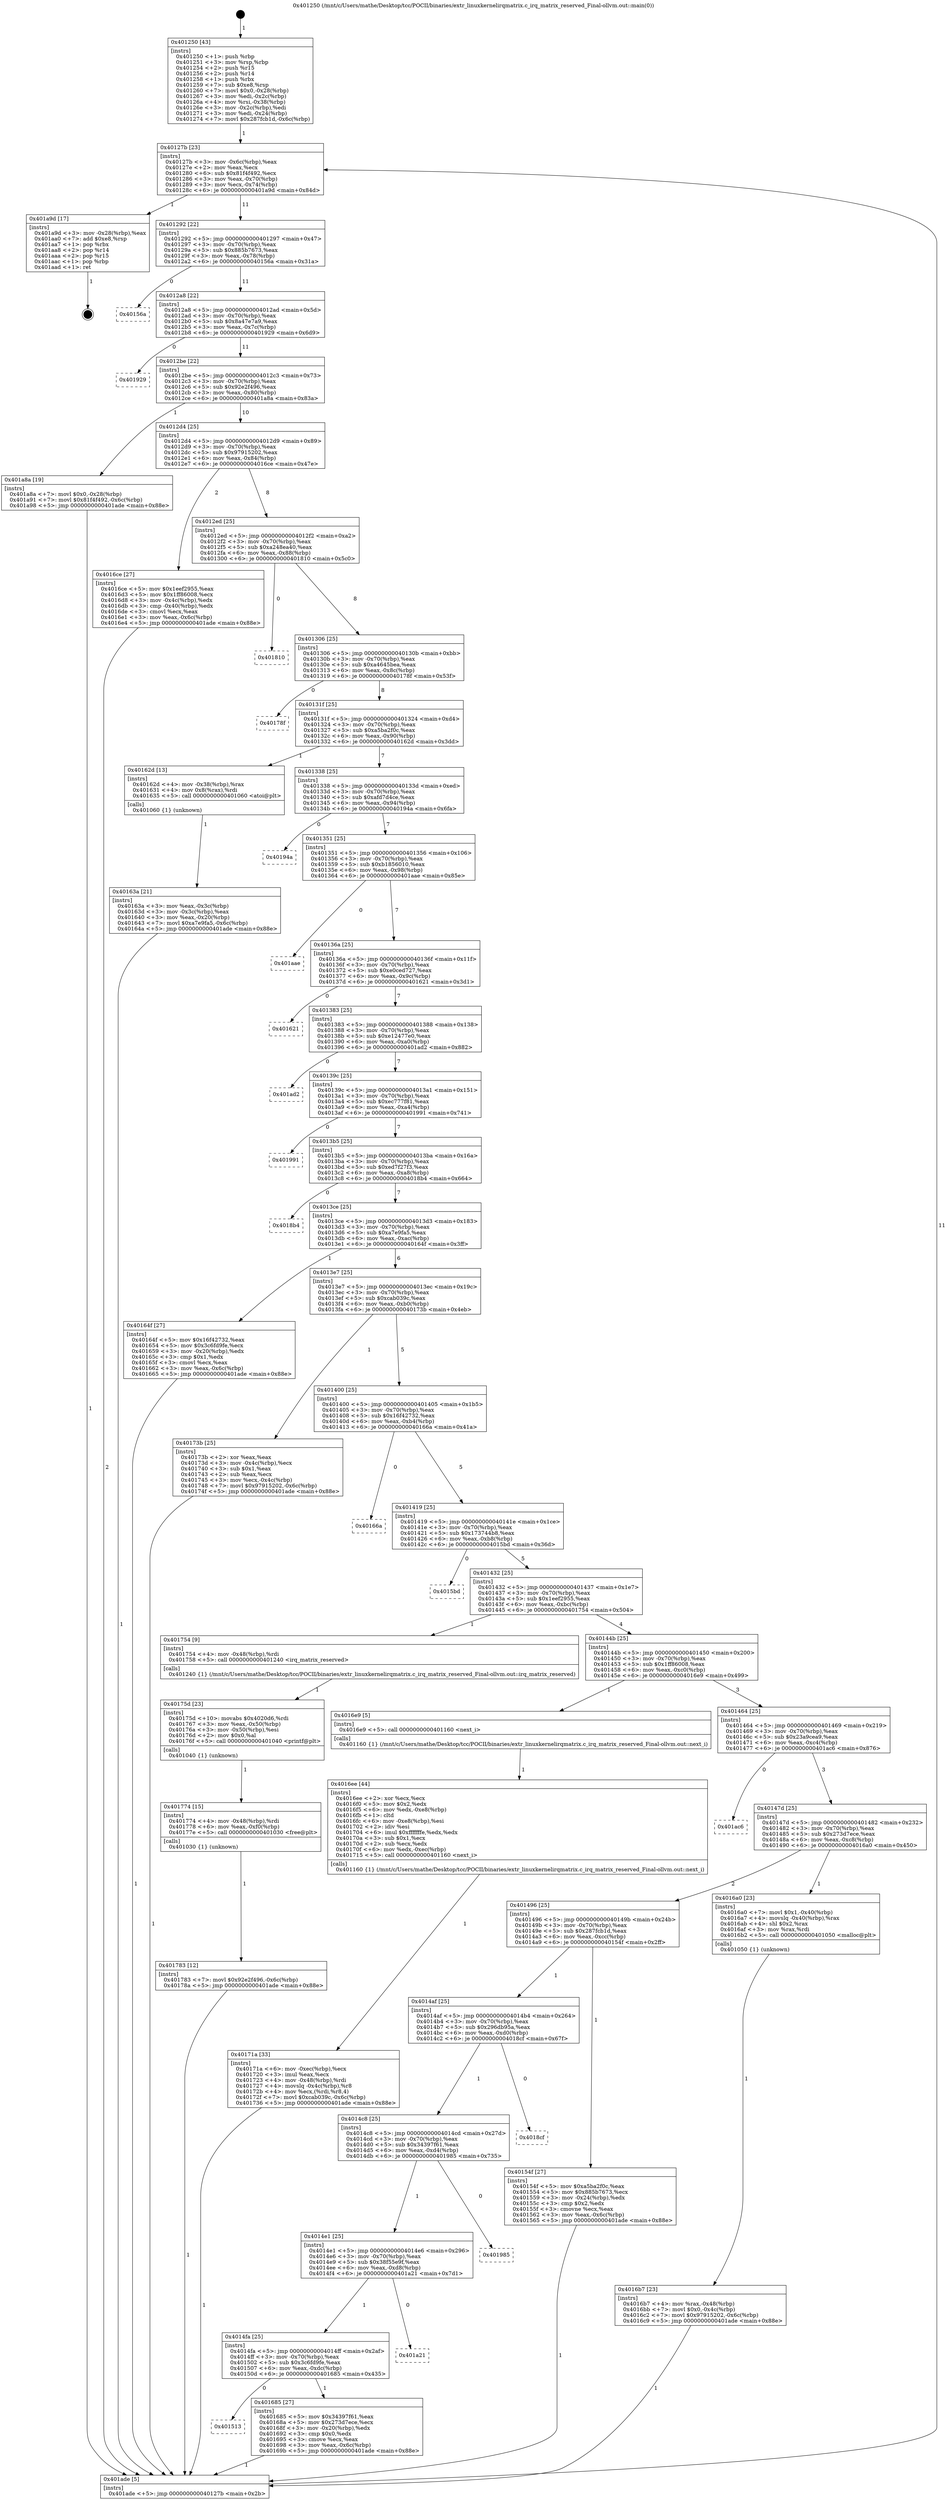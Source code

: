 digraph "0x401250" {
  label = "0x401250 (/mnt/c/Users/mathe/Desktop/tcc/POCII/binaries/extr_linuxkernelirqmatrix.c_irq_matrix_reserved_Final-ollvm.out::main(0))"
  labelloc = "t"
  node[shape=record]

  Entry [label="",width=0.3,height=0.3,shape=circle,fillcolor=black,style=filled]
  "0x40127b" [label="{
     0x40127b [23]\l
     | [instrs]\l
     &nbsp;&nbsp;0x40127b \<+3\>: mov -0x6c(%rbp),%eax\l
     &nbsp;&nbsp;0x40127e \<+2\>: mov %eax,%ecx\l
     &nbsp;&nbsp;0x401280 \<+6\>: sub $0x81f4f492,%ecx\l
     &nbsp;&nbsp;0x401286 \<+3\>: mov %eax,-0x70(%rbp)\l
     &nbsp;&nbsp;0x401289 \<+3\>: mov %ecx,-0x74(%rbp)\l
     &nbsp;&nbsp;0x40128c \<+6\>: je 0000000000401a9d \<main+0x84d\>\l
  }"]
  "0x401a9d" [label="{
     0x401a9d [17]\l
     | [instrs]\l
     &nbsp;&nbsp;0x401a9d \<+3\>: mov -0x28(%rbp),%eax\l
     &nbsp;&nbsp;0x401aa0 \<+7\>: add $0xe8,%rsp\l
     &nbsp;&nbsp;0x401aa7 \<+1\>: pop %rbx\l
     &nbsp;&nbsp;0x401aa8 \<+2\>: pop %r14\l
     &nbsp;&nbsp;0x401aaa \<+2\>: pop %r15\l
     &nbsp;&nbsp;0x401aac \<+1\>: pop %rbp\l
     &nbsp;&nbsp;0x401aad \<+1\>: ret\l
  }"]
  "0x401292" [label="{
     0x401292 [22]\l
     | [instrs]\l
     &nbsp;&nbsp;0x401292 \<+5\>: jmp 0000000000401297 \<main+0x47\>\l
     &nbsp;&nbsp;0x401297 \<+3\>: mov -0x70(%rbp),%eax\l
     &nbsp;&nbsp;0x40129a \<+5\>: sub $0x885b7673,%eax\l
     &nbsp;&nbsp;0x40129f \<+3\>: mov %eax,-0x78(%rbp)\l
     &nbsp;&nbsp;0x4012a2 \<+6\>: je 000000000040156a \<main+0x31a\>\l
  }"]
  Exit [label="",width=0.3,height=0.3,shape=circle,fillcolor=black,style=filled,peripheries=2]
  "0x40156a" [label="{
     0x40156a\l
  }", style=dashed]
  "0x4012a8" [label="{
     0x4012a8 [22]\l
     | [instrs]\l
     &nbsp;&nbsp;0x4012a8 \<+5\>: jmp 00000000004012ad \<main+0x5d\>\l
     &nbsp;&nbsp;0x4012ad \<+3\>: mov -0x70(%rbp),%eax\l
     &nbsp;&nbsp;0x4012b0 \<+5\>: sub $0x8a47e7a9,%eax\l
     &nbsp;&nbsp;0x4012b5 \<+3\>: mov %eax,-0x7c(%rbp)\l
     &nbsp;&nbsp;0x4012b8 \<+6\>: je 0000000000401929 \<main+0x6d9\>\l
  }"]
  "0x401783" [label="{
     0x401783 [12]\l
     | [instrs]\l
     &nbsp;&nbsp;0x401783 \<+7\>: movl $0x92e2f496,-0x6c(%rbp)\l
     &nbsp;&nbsp;0x40178a \<+5\>: jmp 0000000000401ade \<main+0x88e\>\l
  }"]
  "0x401929" [label="{
     0x401929\l
  }", style=dashed]
  "0x4012be" [label="{
     0x4012be [22]\l
     | [instrs]\l
     &nbsp;&nbsp;0x4012be \<+5\>: jmp 00000000004012c3 \<main+0x73\>\l
     &nbsp;&nbsp;0x4012c3 \<+3\>: mov -0x70(%rbp),%eax\l
     &nbsp;&nbsp;0x4012c6 \<+5\>: sub $0x92e2f496,%eax\l
     &nbsp;&nbsp;0x4012cb \<+3\>: mov %eax,-0x80(%rbp)\l
     &nbsp;&nbsp;0x4012ce \<+6\>: je 0000000000401a8a \<main+0x83a\>\l
  }"]
  "0x401774" [label="{
     0x401774 [15]\l
     | [instrs]\l
     &nbsp;&nbsp;0x401774 \<+4\>: mov -0x48(%rbp),%rdi\l
     &nbsp;&nbsp;0x401778 \<+6\>: mov %eax,-0xf0(%rbp)\l
     &nbsp;&nbsp;0x40177e \<+5\>: call 0000000000401030 \<free@plt\>\l
     | [calls]\l
     &nbsp;&nbsp;0x401030 \{1\} (unknown)\l
  }"]
  "0x401a8a" [label="{
     0x401a8a [19]\l
     | [instrs]\l
     &nbsp;&nbsp;0x401a8a \<+7\>: movl $0x0,-0x28(%rbp)\l
     &nbsp;&nbsp;0x401a91 \<+7\>: movl $0x81f4f492,-0x6c(%rbp)\l
     &nbsp;&nbsp;0x401a98 \<+5\>: jmp 0000000000401ade \<main+0x88e\>\l
  }"]
  "0x4012d4" [label="{
     0x4012d4 [25]\l
     | [instrs]\l
     &nbsp;&nbsp;0x4012d4 \<+5\>: jmp 00000000004012d9 \<main+0x89\>\l
     &nbsp;&nbsp;0x4012d9 \<+3\>: mov -0x70(%rbp),%eax\l
     &nbsp;&nbsp;0x4012dc \<+5\>: sub $0x97915202,%eax\l
     &nbsp;&nbsp;0x4012e1 \<+6\>: mov %eax,-0x84(%rbp)\l
     &nbsp;&nbsp;0x4012e7 \<+6\>: je 00000000004016ce \<main+0x47e\>\l
  }"]
  "0x40175d" [label="{
     0x40175d [23]\l
     | [instrs]\l
     &nbsp;&nbsp;0x40175d \<+10\>: movabs $0x4020d6,%rdi\l
     &nbsp;&nbsp;0x401767 \<+3\>: mov %eax,-0x50(%rbp)\l
     &nbsp;&nbsp;0x40176a \<+3\>: mov -0x50(%rbp),%esi\l
     &nbsp;&nbsp;0x40176d \<+2\>: mov $0x0,%al\l
     &nbsp;&nbsp;0x40176f \<+5\>: call 0000000000401040 \<printf@plt\>\l
     | [calls]\l
     &nbsp;&nbsp;0x401040 \{1\} (unknown)\l
  }"]
  "0x4016ce" [label="{
     0x4016ce [27]\l
     | [instrs]\l
     &nbsp;&nbsp;0x4016ce \<+5\>: mov $0x1eef2955,%eax\l
     &nbsp;&nbsp;0x4016d3 \<+5\>: mov $0x1ff86008,%ecx\l
     &nbsp;&nbsp;0x4016d8 \<+3\>: mov -0x4c(%rbp),%edx\l
     &nbsp;&nbsp;0x4016db \<+3\>: cmp -0x40(%rbp),%edx\l
     &nbsp;&nbsp;0x4016de \<+3\>: cmovl %ecx,%eax\l
     &nbsp;&nbsp;0x4016e1 \<+3\>: mov %eax,-0x6c(%rbp)\l
     &nbsp;&nbsp;0x4016e4 \<+5\>: jmp 0000000000401ade \<main+0x88e\>\l
  }"]
  "0x4012ed" [label="{
     0x4012ed [25]\l
     | [instrs]\l
     &nbsp;&nbsp;0x4012ed \<+5\>: jmp 00000000004012f2 \<main+0xa2\>\l
     &nbsp;&nbsp;0x4012f2 \<+3\>: mov -0x70(%rbp),%eax\l
     &nbsp;&nbsp;0x4012f5 \<+5\>: sub $0xa248ea40,%eax\l
     &nbsp;&nbsp;0x4012fa \<+6\>: mov %eax,-0x88(%rbp)\l
     &nbsp;&nbsp;0x401300 \<+6\>: je 0000000000401810 \<main+0x5c0\>\l
  }"]
  "0x40171a" [label="{
     0x40171a [33]\l
     | [instrs]\l
     &nbsp;&nbsp;0x40171a \<+6\>: mov -0xec(%rbp),%ecx\l
     &nbsp;&nbsp;0x401720 \<+3\>: imul %eax,%ecx\l
     &nbsp;&nbsp;0x401723 \<+4\>: mov -0x48(%rbp),%rdi\l
     &nbsp;&nbsp;0x401727 \<+4\>: movslq -0x4c(%rbp),%r8\l
     &nbsp;&nbsp;0x40172b \<+4\>: mov %ecx,(%rdi,%r8,4)\l
     &nbsp;&nbsp;0x40172f \<+7\>: movl $0xcab039c,-0x6c(%rbp)\l
     &nbsp;&nbsp;0x401736 \<+5\>: jmp 0000000000401ade \<main+0x88e\>\l
  }"]
  "0x401810" [label="{
     0x401810\l
  }", style=dashed]
  "0x401306" [label="{
     0x401306 [25]\l
     | [instrs]\l
     &nbsp;&nbsp;0x401306 \<+5\>: jmp 000000000040130b \<main+0xbb\>\l
     &nbsp;&nbsp;0x40130b \<+3\>: mov -0x70(%rbp),%eax\l
     &nbsp;&nbsp;0x40130e \<+5\>: sub $0xa4645bea,%eax\l
     &nbsp;&nbsp;0x401313 \<+6\>: mov %eax,-0x8c(%rbp)\l
     &nbsp;&nbsp;0x401319 \<+6\>: je 000000000040178f \<main+0x53f\>\l
  }"]
  "0x4016ee" [label="{
     0x4016ee [44]\l
     | [instrs]\l
     &nbsp;&nbsp;0x4016ee \<+2\>: xor %ecx,%ecx\l
     &nbsp;&nbsp;0x4016f0 \<+5\>: mov $0x2,%edx\l
     &nbsp;&nbsp;0x4016f5 \<+6\>: mov %edx,-0xe8(%rbp)\l
     &nbsp;&nbsp;0x4016fb \<+1\>: cltd\l
     &nbsp;&nbsp;0x4016fc \<+6\>: mov -0xe8(%rbp),%esi\l
     &nbsp;&nbsp;0x401702 \<+2\>: idiv %esi\l
     &nbsp;&nbsp;0x401704 \<+6\>: imul $0xfffffffe,%edx,%edx\l
     &nbsp;&nbsp;0x40170a \<+3\>: sub $0x1,%ecx\l
     &nbsp;&nbsp;0x40170d \<+2\>: sub %ecx,%edx\l
     &nbsp;&nbsp;0x40170f \<+6\>: mov %edx,-0xec(%rbp)\l
     &nbsp;&nbsp;0x401715 \<+5\>: call 0000000000401160 \<next_i\>\l
     | [calls]\l
     &nbsp;&nbsp;0x401160 \{1\} (/mnt/c/Users/mathe/Desktop/tcc/POCII/binaries/extr_linuxkernelirqmatrix.c_irq_matrix_reserved_Final-ollvm.out::next_i)\l
  }"]
  "0x40178f" [label="{
     0x40178f\l
  }", style=dashed]
  "0x40131f" [label="{
     0x40131f [25]\l
     | [instrs]\l
     &nbsp;&nbsp;0x40131f \<+5\>: jmp 0000000000401324 \<main+0xd4\>\l
     &nbsp;&nbsp;0x401324 \<+3\>: mov -0x70(%rbp),%eax\l
     &nbsp;&nbsp;0x401327 \<+5\>: sub $0xa5ba2f0c,%eax\l
     &nbsp;&nbsp;0x40132c \<+6\>: mov %eax,-0x90(%rbp)\l
     &nbsp;&nbsp;0x401332 \<+6\>: je 000000000040162d \<main+0x3dd\>\l
  }"]
  "0x4016b7" [label="{
     0x4016b7 [23]\l
     | [instrs]\l
     &nbsp;&nbsp;0x4016b7 \<+4\>: mov %rax,-0x48(%rbp)\l
     &nbsp;&nbsp;0x4016bb \<+7\>: movl $0x0,-0x4c(%rbp)\l
     &nbsp;&nbsp;0x4016c2 \<+7\>: movl $0x97915202,-0x6c(%rbp)\l
     &nbsp;&nbsp;0x4016c9 \<+5\>: jmp 0000000000401ade \<main+0x88e\>\l
  }"]
  "0x40162d" [label="{
     0x40162d [13]\l
     | [instrs]\l
     &nbsp;&nbsp;0x40162d \<+4\>: mov -0x38(%rbp),%rax\l
     &nbsp;&nbsp;0x401631 \<+4\>: mov 0x8(%rax),%rdi\l
     &nbsp;&nbsp;0x401635 \<+5\>: call 0000000000401060 \<atoi@plt\>\l
     | [calls]\l
     &nbsp;&nbsp;0x401060 \{1\} (unknown)\l
  }"]
  "0x401338" [label="{
     0x401338 [25]\l
     | [instrs]\l
     &nbsp;&nbsp;0x401338 \<+5\>: jmp 000000000040133d \<main+0xed\>\l
     &nbsp;&nbsp;0x40133d \<+3\>: mov -0x70(%rbp),%eax\l
     &nbsp;&nbsp;0x401340 \<+5\>: sub $0xafd7d4ce,%eax\l
     &nbsp;&nbsp;0x401345 \<+6\>: mov %eax,-0x94(%rbp)\l
     &nbsp;&nbsp;0x40134b \<+6\>: je 000000000040194a \<main+0x6fa\>\l
  }"]
  "0x401513" [label="{
     0x401513\l
  }", style=dashed]
  "0x40194a" [label="{
     0x40194a\l
  }", style=dashed]
  "0x401351" [label="{
     0x401351 [25]\l
     | [instrs]\l
     &nbsp;&nbsp;0x401351 \<+5\>: jmp 0000000000401356 \<main+0x106\>\l
     &nbsp;&nbsp;0x401356 \<+3\>: mov -0x70(%rbp),%eax\l
     &nbsp;&nbsp;0x401359 \<+5\>: sub $0xb1856010,%eax\l
     &nbsp;&nbsp;0x40135e \<+6\>: mov %eax,-0x98(%rbp)\l
     &nbsp;&nbsp;0x401364 \<+6\>: je 0000000000401aae \<main+0x85e\>\l
  }"]
  "0x401685" [label="{
     0x401685 [27]\l
     | [instrs]\l
     &nbsp;&nbsp;0x401685 \<+5\>: mov $0x34397f61,%eax\l
     &nbsp;&nbsp;0x40168a \<+5\>: mov $0x273d7ece,%ecx\l
     &nbsp;&nbsp;0x40168f \<+3\>: mov -0x20(%rbp),%edx\l
     &nbsp;&nbsp;0x401692 \<+3\>: cmp $0x0,%edx\l
     &nbsp;&nbsp;0x401695 \<+3\>: cmove %ecx,%eax\l
     &nbsp;&nbsp;0x401698 \<+3\>: mov %eax,-0x6c(%rbp)\l
     &nbsp;&nbsp;0x40169b \<+5\>: jmp 0000000000401ade \<main+0x88e\>\l
  }"]
  "0x401aae" [label="{
     0x401aae\l
  }", style=dashed]
  "0x40136a" [label="{
     0x40136a [25]\l
     | [instrs]\l
     &nbsp;&nbsp;0x40136a \<+5\>: jmp 000000000040136f \<main+0x11f\>\l
     &nbsp;&nbsp;0x40136f \<+3\>: mov -0x70(%rbp),%eax\l
     &nbsp;&nbsp;0x401372 \<+5\>: sub $0xe0ced727,%eax\l
     &nbsp;&nbsp;0x401377 \<+6\>: mov %eax,-0x9c(%rbp)\l
     &nbsp;&nbsp;0x40137d \<+6\>: je 0000000000401621 \<main+0x3d1\>\l
  }"]
  "0x4014fa" [label="{
     0x4014fa [25]\l
     | [instrs]\l
     &nbsp;&nbsp;0x4014fa \<+5\>: jmp 00000000004014ff \<main+0x2af\>\l
     &nbsp;&nbsp;0x4014ff \<+3\>: mov -0x70(%rbp),%eax\l
     &nbsp;&nbsp;0x401502 \<+5\>: sub $0x3c6fd9fe,%eax\l
     &nbsp;&nbsp;0x401507 \<+6\>: mov %eax,-0xdc(%rbp)\l
     &nbsp;&nbsp;0x40150d \<+6\>: je 0000000000401685 \<main+0x435\>\l
  }"]
  "0x401621" [label="{
     0x401621\l
  }", style=dashed]
  "0x401383" [label="{
     0x401383 [25]\l
     | [instrs]\l
     &nbsp;&nbsp;0x401383 \<+5\>: jmp 0000000000401388 \<main+0x138\>\l
     &nbsp;&nbsp;0x401388 \<+3\>: mov -0x70(%rbp),%eax\l
     &nbsp;&nbsp;0x40138b \<+5\>: sub $0xe12477e0,%eax\l
     &nbsp;&nbsp;0x401390 \<+6\>: mov %eax,-0xa0(%rbp)\l
     &nbsp;&nbsp;0x401396 \<+6\>: je 0000000000401ad2 \<main+0x882\>\l
  }"]
  "0x401a21" [label="{
     0x401a21\l
  }", style=dashed]
  "0x401ad2" [label="{
     0x401ad2\l
  }", style=dashed]
  "0x40139c" [label="{
     0x40139c [25]\l
     | [instrs]\l
     &nbsp;&nbsp;0x40139c \<+5\>: jmp 00000000004013a1 \<main+0x151\>\l
     &nbsp;&nbsp;0x4013a1 \<+3\>: mov -0x70(%rbp),%eax\l
     &nbsp;&nbsp;0x4013a4 \<+5\>: sub $0xec777f81,%eax\l
     &nbsp;&nbsp;0x4013a9 \<+6\>: mov %eax,-0xa4(%rbp)\l
     &nbsp;&nbsp;0x4013af \<+6\>: je 0000000000401991 \<main+0x741\>\l
  }"]
  "0x4014e1" [label="{
     0x4014e1 [25]\l
     | [instrs]\l
     &nbsp;&nbsp;0x4014e1 \<+5\>: jmp 00000000004014e6 \<main+0x296\>\l
     &nbsp;&nbsp;0x4014e6 \<+3\>: mov -0x70(%rbp),%eax\l
     &nbsp;&nbsp;0x4014e9 \<+5\>: sub $0x38f55e9f,%eax\l
     &nbsp;&nbsp;0x4014ee \<+6\>: mov %eax,-0xd8(%rbp)\l
     &nbsp;&nbsp;0x4014f4 \<+6\>: je 0000000000401a21 \<main+0x7d1\>\l
  }"]
  "0x401991" [label="{
     0x401991\l
  }", style=dashed]
  "0x4013b5" [label="{
     0x4013b5 [25]\l
     | [instrs]\l
     &nbsp;&nbsp;0x4013b5 \<+5\>: jmp 00000000004013ba \<main+0x16a\>\l
     &nbsp;&nbsp;0x4013ba \<+3\>: mov -0x70(%rbp),%eax\l
     &nbsp;&nbsp;0x4013bd \<+5\>: sub $0xed7f27f3,%eax\l
     &nbsp;&nbsp;0x4013c2 \<+6\>: mov %eax,-0xa8(%rbp)\l
     &nbsp;&nbsp;0x4013c8 \<+6\>: je 00000000004018b4 \<main+0x664\>\l
  }"]
  "0x401985" [label="{
     0x401985\l
  }", style=dashed]
  "0x4018b4" [label="{
     0x4018b4\l
  }", style=dashed]
  "0x4013ce" [label="{
     0x4013ce [25]\l
     | [instrs]\l
     &nbsp;&nbsp;0x4013ce \<+5\>: jmp 00000000004013d3 \<main+0x183\>\l
     &nbsp;&nbsp;0x4013d3 \<+3\>: mov -0x70(%rbp),%eax\l
     &nbsp;&nbsp;0x4013d6 \<+5\>: sub $0xa7e9fa5,%eax\l
     &nbsp;&nbsp;0x4013db \<+6\>: mov %eax,-0xac(%rbp)\l
     &nbsp;&nbsp;0x4013e1 \<+6\>: je 000000000040164f \<main+0x3ff\>\l
  }"]
  "0x4014c8" [label="{
     0x4014c8 [25]\l
     | [instrs]\l
     &nbsp;&nbsp;0x4014c8 \<+5\>: jmp 00000000004014cd \<main+0x27d\>\l
     &nbsp;&nbsp;0x4014cd \<+3\>: mov -0x70(%rbp),%eax\l
     &nbsp;&nbsp;0x4014d0 \<+5\>: sub $0x34397f61,%eax\l
     &nbsp;&nbsp;0x4014d5 \<+6\>: mov %eax,-0xd4(%rbp)\l
     &nbsp;&nbsp;0x4014db \<+6\>: je 0000000000401985 \<main+0x735\>\l
  }"]
  "0x40164f" [label="{
     0x40164f [27]\l
     | [instrs]\l
     &nbsp;&nbsp;0x40164f \<+5\>: mov $0x16f42732,%eax\l
     &nbsp;&nbsp;0x401654 \<+5\>: mov $0x3c6fd9fe,%ecx\l
     &nbsp;&nbsp;0x401659 \<+3\>: mov -0x20(%rbp),%edx\l
     &nbsp;&nbsp;0x40165c \<+3\>: cmp $0x1,%edx\l
     &nbsp;&nbsp;0x40165f \<+3\>: cmovl %ecx,%eax\l
     &nbsp;&nbsp;0x401662 \<+3\>: mov %eax,-0x6c(%rbp)\l
     &nbsp;&nbsp;0x401665 \<+5\>: jmp 0000000000401ade \<main+0x88e\>\l
  }"]
  "0x4013e7" [label="{
     0x4013e7 [25]\l
     | [instrs]\l
     &nbsp;&nbsp;0x4013e7 \<+5\>: jmp 00000000004013ec \<main+0x19c\>\l
     &nbsp;&nbsp;0x4013ec \<+3\>: mov -0x70(%rbp),%eax\l
     &nbsp;&nbsp;0x4013ef \<+5\>: sub $0xcab039c,%eax\l
     &nbsp;&nbsp;0x4013f4 \<+6\>: mov %eax,-0xb0(%rbp)\l
     &nbsp;&nbsp;0x4013fa \<+6\>: je 000000000040173b \<main+0x4eb\>\l
  }"]
  "0x4018cf" [label="{
     0x4018cf\l
  }", style=dashed]
  "0x40173b" [label="{
     0x40173b [25]\l
     | [instrs]\l
     &nbsp;&nbsp;0x40173b \<+2\>: xor %eax,%eax\l
     &nbsp;&nbsp;0x40173d \<+3\>: mov -0x4c(%rbp),%ecx\l
     &nbsp;&nbsp;0x401740 \<+3\>: sub $0x1,%eax\l
     &nbsp;&nbsp;0x401743 \<+2\>: sub %eax,%ecx\l
     &nbsp;&nbsp;0x401745 \<+3\>: mov %ecx,-0x4c(%rbp)\l
     &nbsp;&nbsp;0x401748 \<+7\>: movl $0x97915202,-0x6c(%rbp)\l
     &nbsp;&nbsp;0x40174f \<+5\>: jmp 0000000000401ade \<main+0x88e\>\l
  }"]
  "0x401400" [label="{
     0x401400 [25]\l
     | [instrs]\l
     &nbsp;&nbsp;0x401400 \<+5\>: jmp 0000000000401405 \<main+0x1b5\>\l
     &nbsp;&nbsp;0x401405 \<+3\>: mov -0x70(%rbp),%eax\l
     &nbsp;&nbsp;0x401408 \<+5\>: sub $0x16f42732,%eax\l
     &nbsp;&nbsp;0x40140d \<+6\>: mov %eax,-0xb4(%rbp)\l
     &nbsp;&nbsp;0x401413 \<+6\>: je 000000000040166a \<main+0x41a\>\l
  }"]
  "0x40163a" [label="{
     0x40163a [21]\l
     | [instrs]\l
     &nbsp;&nbsp;0x40163a \<+3\>: mov %eax,-0x3c(%rbp)\l
     &nbsp;&nbsp;0x40163d \<+3\>: mov -0x3c(%rbp),%eax\l
     &nbsp;&nbsp;0x401640 \<+3\>: mov %eax,-0x20(%rbp)\l
     &nbsp;&nbsp;0x401643 \<+7\>: movl $0xa7e9fa5,-0x6c(%rbp)\l
     &nbsp;&nbsp;0x40164a \<+5\>: jmp 0000000000401ade \<main+0x88e\>\l
  }"]
  "0x40166a" [label="{
     0x40166a\l
  }", style=dashed]
  "0x401419" [label="{
     0x401419 [25]\l
     | [instrs]\l
     &nbsp;&nbsp;0x401419 \<+5\>: jmp 000000000040141e \<main+0x1ce\>\l
     &nbsp;&nbsp;0x40141e \<+3\>: mov -0x70(%rbp),%eax\l
     &nbsp;&nbsp;0x401421 \<+5\>: sub $0x173744b8,%eax\l
     &nbsp;&nbsp;0x401426 \<+6\>: mov %eax,-0xb8(%rbp)\l
     &nbsp;&nbsp;0x40142c \<+6\>: je 00000000004015bd \<main+0x36d\>\l
  }"]
  "0x401250" [label="{
     0x401250 [43]\l
     | [instrs]\l
     &nbsp;&nbsp;0x401250 \<+1\>: push %rbp\l
     &nbsp;&nbsp;0x401251 \<+3\>: mov %rsp,%rbp\l
     &nbsp;&nbsp;0x401254 \<+2\>: push %r15\l
     &nbsp;&nbsp;0x401256 \<+2\>: push %r14\l
     &nbsp;&nbsp;0x401258 \<+1\>: push %rbx\l
     &nbsp;&nbsp;0x401259 \<+7\>: sub $0xe8,%rsp\l
     &nbsp;&nbsp;0x401260 \<+7\>: movl $0x0,-0x28(%rbp)\l
     &nbsp;&nbsp;0x401267 \<+3\>: mov %edi,-0x2c(%rbp)\l
     &nbsp;&nbsp;0x40126a \<+4\>: mov %rsi,-0x38(%rbp)\l
     &nbsp;&nbsp;0x40126e \<+3\>: mov -0x2c(%rbp),%edi\l
     &nbsp;&nbsp;0x401271 \<+3\>: mov %edi,-0x24(%rbp)\l
     &nbsp;&nbsp;0x401274 \<+7\>: movl $0x287fcb1d,-0x6c(%rbp)\l
  }"]
  "0x4015bd" [label="{
     0x4015bd\l
  }", style=dashed]
  "0x401432" [label="{
     0x401432 [25]\l
     | [instrs]\l
     &nbsp;&nbsp;0x401432 \<+5\>: jmp 0000000000401437 \<main+0x1e7\>\l
     &nbsp;&nbsp;0x401437 \<+3\>: mov -0x70(%rbp),%eax\l
     &nbsp;&nbsp;0x40143a \<+5\>: sub $0x1eef2955,%eax\l
     &nbsp;&nbsp;0x40143f \<+6\>: mov %eax,-0xbc(%rbp)\l
     &nbsp;&nbsp;0x401445 \<+6\>: je 0000000000401754 \<main+0x504\>\l
  }"]
  "0x401ade" [label="{
     0x401ade [5]\l
     | [instrs]\l
     &nbsp;&nbsp;0x401ade \<+5\>: jmp 000000000040127b \<main+0x2b\>\l
  }"]
  "0x401754" [label="{
     0x401754 [9]\l
     | [instrs]\l
     &nbsp;&nbsp;0x401754 \<+4\>: mov -0x48(%rbp),%rdi\l
     &nbsp;&nbsp;0x401758 \<+5\>: call 0000000000401240 \<irq_matrix_reserved\>\l
     | [calls]\l
     &nbsp;&nbsp;0x401240 \{1\} (/mnt/c/Users/mathe/Desktop/tcc/POCII/binaries/extr_linuxkernelirqmatrix.c_irq_matrix_reserved_Final-ollvm.out::irq_matrix_reserved)\l
  }"]
  "0x40144b" [label="{
     0x40144b [25]\l
     | [instrs]\l
     &nbsp;&nbsp;0x40144b \<+5\>: jmp 0000000000401450 \<main+0x200\>\l
     &nbsp;&nbsp;0x401450 \<+3\>: mov -0x70(%rbp),%eax\l
     &nbsp;&nbsp;0x401453 \<+5\>: sub $0x1ff86008,%eax\l
     &nbsp;&nbsp;0x401458 \<+6\>: mov %eax,-0xc0(%rbp)\l
     &nbsp;&nbsp;0x40145e \<+6\>: je 00000000004016e9 \<main+0x499\>\l
  }"]
  "0x4014af" [label="{
     0x4014af [25]\l
     | [instrs]\l
     &nbsp;&nbsp;0x4014af \<+5\>: jmp 00000000004014b4 \<main+0x264\>\l
     &nbsp;&nbsp;0x4014b4 \<+3\>: mov -0x70(%rbp),%eax\l
     &nbsp;&nbsp;0x4014b7 \<+5\>: sub $0x296db95a,%eax\l
     &nbsp;&nbsp;0x4014bc \<+6\>: mov %eax,-0xd0(%rbp)\l
     &nbsp;&nbsp;0x4014c2 \<+6\>: je 00000000004018cf \<main+0x67f\>\l
  }"]
  "0x4016e9" [label="{
     0x4016e9 [5]\l
     | [instrs]\l
     &nbsp;&nbsp;0x4016e9 \<+5\>: call 0000000000401160 \<next_i\>\l
     | [calls]\l
     &nbsp;&nbsp;0x401160 \{1\} (/mnt/c/Users/mathe/Desktop/tcc/POCII/binaries/extr_linuxkernelirqmatrix.c_irq_matrix_reserved_Final-ollvm.out::next_i)\l
  }"]
  "0x401464" [label="{
     0x401464 [25]\l
     | [instrs]\l
     &nbsp;&nbsp;0x401464 \<+5\>: jmp 0000000000401469 \<main+0x219\>\l
     &nbsp;&nbsp;0x401469 \<+3\>: mov -0x70(%rbp),%eax\l
     &nbsp;&nbsp;0x40146c \<+5\>: sub $0x23a9cea9,%eax\l
     &nbsp;&nbsp;0x401471 \<+6\>: mov %eax,-0xc4(%rbp)\l
     &nbsp;&nbsp;0x401477 \<+6\>: je 0000000000401ac6 \<main+0x876\>\l
  }"]
  "0x40154f" [label="{
     0x40154f [27]\l
     | [instrs]\l
     &nbsp;&nbsp;0x40154f \<+5\>: mov $0xa5ba2f0c,%eax\l
     &nbsp;&nbsp;0x401554 \<+5\>: mov $0x885b7673,%ecx\l
     &nbsp;&nbsp;0x401559 \<+3\>: mov -0x24(%rbp),%edx\l
     &nbsp;&nbsp;0x40155c \<+3\>: cmp $0x2,%edx\l
     &nbsp;&nbsp;0x40155f \<+3\>: cmovne %ecx,%eax\l
     &nbsp;&nbsp;0x401562 \<+3\>: mov %eax,-0x6c(%rbp)\l
     &nbsp;&nbsp;0x401565 \<+5\>: jmp 0000000000401ade \<main+0x88e\>\l
  }"]
  "0x401ac6" [label="{
     0x401ac6\l
  }", style=dashed]
  "0x40147d" [label="{
     0x40147d [25]\l
     | [instrs]\l
     &nbsp;&nbsp;0x40147d \<+5\>: jmp 0000000000401482 \<main+0x232\>\l
     &nbsp;&nbsp;0x401482 \<+3\>: mov -0x70(%rbp),%eax\l
     &nbsp;&nbsp;0x401485 \<+5\>: sub $0x273d7ece,%eax\l
     &nbsp;&nbsp;0x40148a \<+6\>: mov %eax,-0xc8(%rbp)\l
     &nbsp;&nbsp;0x401490 \<+6\>: je 00000000004016a0 \<main+0x450\>\l
  }"]
  "0x401496" [label="{
     0x401496 [25]\l
     | [instrs]\l
     &nbsp;&nbsp;0x401496 \<+5\>: jmp 000000000040149b \<main+0x24b\>\l
     &nbsp;&nbsp;0x40149b \<+3\>: mov -0x70(%rbp),%eax\l
     &nbsp;&nbsp;0x40149e \<+5\>: sub $0x287fcb1d,%eax\l
     &nbsp;&nbsp;0x4014a3 \<+6\>: mov %eax,-0xcc(%rbp)\l
     &nbsp;&nbsp;0x4014a9 \<+6\>: je 000000000040154f \<main+0x2ff\>\l
  }"]
  "0x4016a0" [label="{
     0x4016a0 [23]\l
     | [instrs]\l
     &nbsp;&nbsp;0x4016a0 \<+7\>: movl $0x1,-0x40(%rbp)\l
     &nbsp;&nbsp;0x4016a7 \<+4\>: movslq -0x40(%rbp),%rax\l
     &nbsp;&nbsp;0x4016ab \<+4\>: shl $0x2,%rax\l
     &nbsp;&nbsp;0x4016af \<+3\>: mov %rax,%rdi\l
     &nbsp;&nbsp;0x4016b2 \<+5\>: call 0000000000401050 \<malloc@plt\>\l
     | [calls]\l
     &nbsp;&nbsp;0x401050 \{1\} (unknown)\l
  }"]
  Entry -> "0x401250" [label=" 1"]
  "0x40127b" -> "0x401a9d" [label=" 1"]
  "0x40127b" -> "0x401292" [label=" 11"]
  "0x401a9d" -> Exit [label=" 1"]
  "0x401292" -> "0x40156a" [label=" 0"]
  "0x401292" -> "0x4012a8" [label=" 11"]
  "0x401a8a" -> "0x401ade" [label=" 1"]
  "0x4012a8" -> "0x401929" [label=" 0"]
  "0x4012a8" -> "0x4012be" [label=" 11"]
  "0x401783" -> "0x401ade" [label=" 1"]
  "0x4012be" -> "0x401a8a" [label=" 1"]
  "0x4012be" -> "0x4012d4" [label=" 10"]
  "0x401774" -> "0x401783" [label=" 1"]
  "0x4012d4" -> "0x4016ce" [label=" 2"]
  "0x4012d4" -> "0x4012ed" [label=" 8"]
  "0x40175d" -> "0x401774" [label=" 1"]
  "0x4012ed" -> "0x401810" [label=" 0"]
  "0x4012ed" -> "0x401306" [label=" 8"]
  "0x401754" -> "0x40175d" [label=" 1"]
  "0x401306" -> "0x40178f" [label=" 0"]
  "0x401306" -> "0x40131f" [label=" 8"]
  "0x40173b" -> "0x401ade" [label=" 1"]
  "0x40131f" -> "0x40162d" [label=" 1"]
  "0x40131f" -> "0x401338" [label=" 7"]
  "0x40171a" -> "0x401ade" [label=" 1"]
  "0x401338" -> "0x40194a" [label=" 0"]
  "0x401338" -> "0x401351" [label=" 7"]
  "0x4016ee" -> "0x40171a" [label=" 1"]
  "0x401351" -> "0x401aae" [label=" 0"]
  "0x401351" -> "0x40136a" [label=" 7"]
  "0x4016e9" -> "0x4016ee" [label=" 1"]
  "0x40136a" -> "0x401621" [label=" 0"]
  "0x40136a" -> "0x401383" [label=" 7"]
  "0x4016b7" -> "0x401ade" [label=" 1"]
  "0x401383" -> "0x401ad2" [label=" 0"]
  "0x401383" -> "0x40139c" [label=" 7"]
  "0x4016a0" -> "0x4016b7" [label=" 1"]
  "0x40139c" -> "0x401991" [label=" 0"]
  "0x40139c" -> "0x4013b5" [label=" 7"]
  "0x4014fa" -> "0x401513" [label=" 0"]
  "0x4013b5" -> "0x4018b4" [label=" 0"]
  "0x4013b5" -> "0x4013ce" [label=" 7"]
  "0x4014fa" -> "0x401685" [label=" 1"]
  "0x4013ce" -> "0x40164f" [label=" 1"]
  "0x4013ce" -> "0x4013e7" [label=" 6"]
  "0x4014e1" -> "0x4014fa" [label=" 1"]
  "0x4013e7" -> "0x40173b" [label=" 1"]
  "0x4013e7" -> "0x401400" [label=" 5"]
  "0x4014e1" -> "0x401a21" [label=" 0"]
  "0x401400" -> "0x40166a" [label=" 0"]
  "0x401400" -> "0x401419" [label=" 5"]
  "0x4014c8" -> "0x4014e1" [label=" 1"]
  "0x401419" -> "0x4015bd" [label=" 0"]
  "0x401419" -> "0x401432" [label=" 5"]
  "0x4014c8" -> "0x401985" [label=" 0"]
  "0x401432" -> "0x401754" [label=" 1"]
  "0x401432" -> "0x40144b" [label=" 4"]
  "0x4016ce" -> "0x401ade" [label=" 2"]
  "0x40144b" -> "0x4016e9" [label=" 1"]
  "0x40144b" -> "0x401464" [label=" 3"]
  "0x4014af" -> "0x4014c8" [label=" 1"]
  "0x401464" -> "0x401ac6" [label=" 0"]
  "0x401464" -> "0x40147d" [label=" 3"]
  "0x4014af" -> "0x4018cf" [label=" 0"]
  "0x40147d" -> "0x4016a0" [label=" 1"]
  "0x40147d" -> "0x401496" [label=" 2"]
  "0x401685" -> "0x401ade" [label=" 1"]
  "0x401496" -> "0x40154f" [label=" 1"]
  "0x401496" -> "0x4014af" [label=" 1"]
  "0x40154f" -> "0x401ade" [label=" 1"]
  "0x401250" -> "0x40127b" [label=" 1"]
  "0x401ade" -> "0x40127b" [label=" 11"]
  "0x40162d" -> "0x40163a" [label=" 1"]
  "0x40163a" -> "0x401ade" [label=" 1"]
  "0x40164f" -> "0x401ade" [label=" 1"]
}
